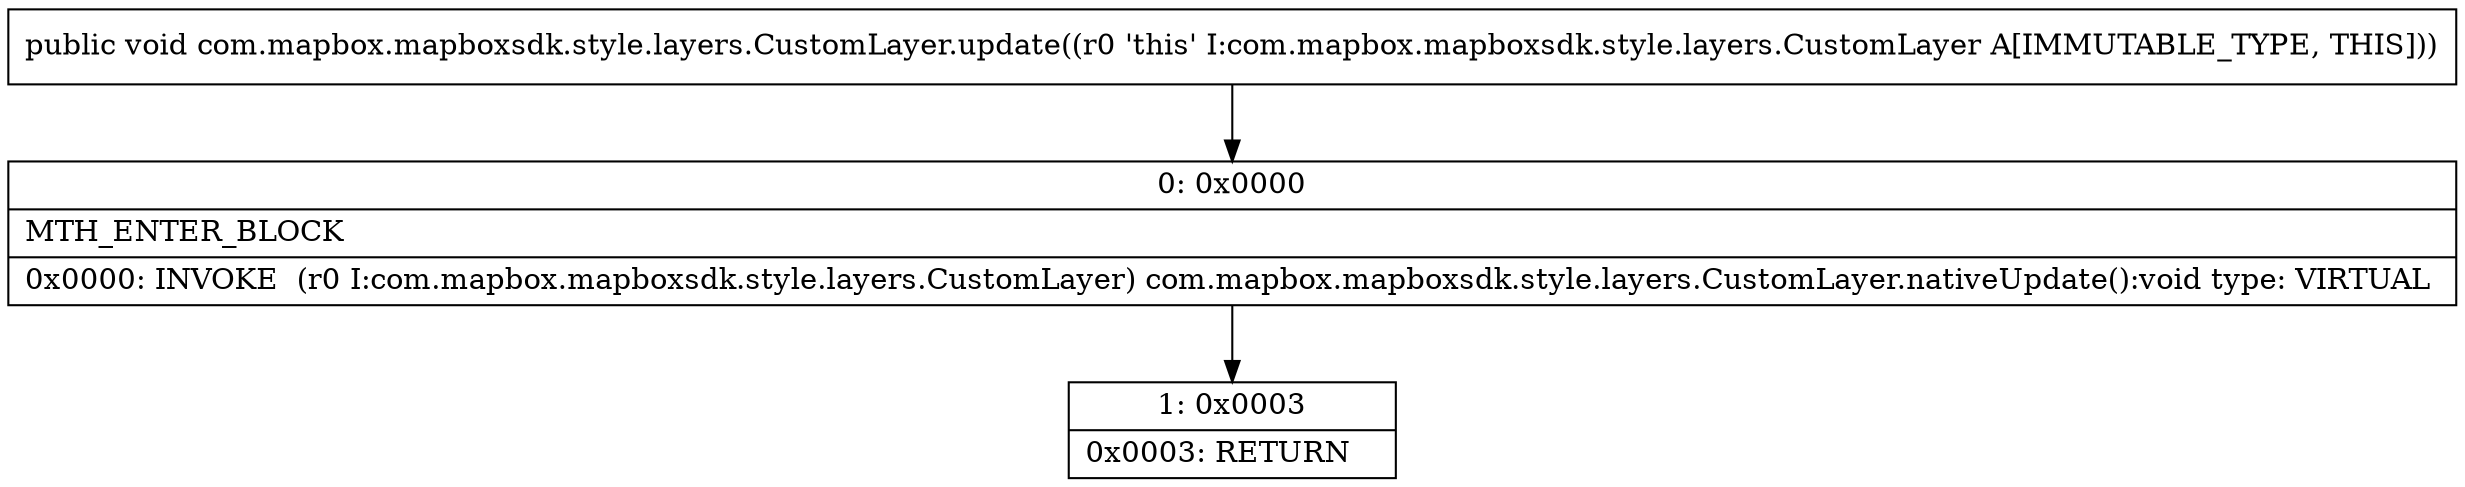 digraph "CFG forcom.mapbox.mapboxsdk.style.layers.CustomLayer.update()V" {
Node_0 [shape=record,label="{0\:\ 0x0000|MTH_ENTER_BLOCK\l|0x0000: INVOKE  (r0 I:com.mapbox.mapboxsdk.style.layers.CustomLayer) com.mapbox.mapboxsdk.style.layers.CustomLayer.nativeUpdate():void type: VIRTUAL \l}"];
Node_1 [shape=record,label="{1\:\ 0x0003|0x0003: RETURN   \l}"];
MethodNode[shape=record,label="{public void com.mapbox.mapboxsdk.style.layers.CustomLayer.update((r0 'this' I:com.mapbox.mapboxsdk.style.layers.CustomLayer A[IMMUTABLE_TYPE, THIS])) }"];
MethodNode -> Node_0;
Node_0 -> Node_1;
}

